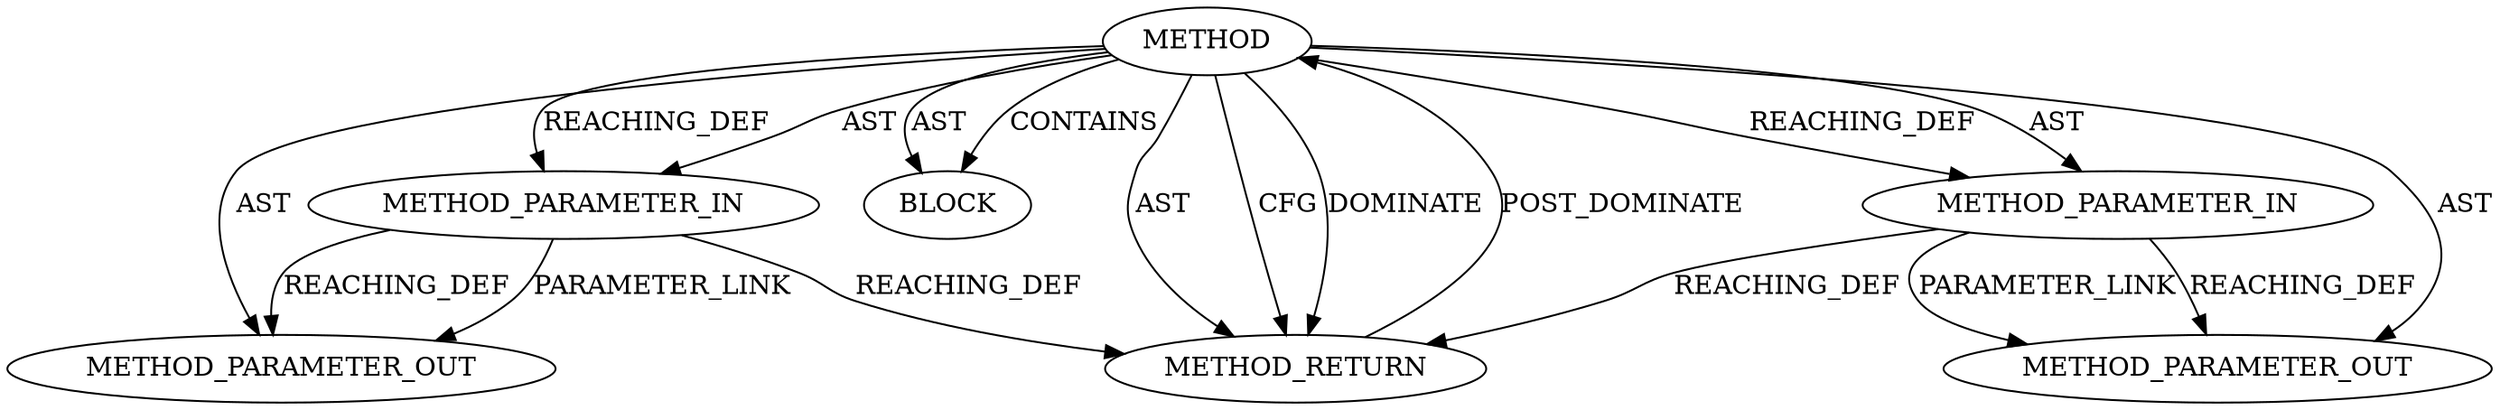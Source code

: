 digraph {
  976 [label=METHOD_PARAMETER_OUT ORDER=2 CODE="p2" IS_VARIADIC=false TYPE_FULL_NAME="ANY" EVALUATION_STRATEGY="BY_VALUE" INDEX=2 NAME="p2"]
  831 [label=BLOCK ORDER=1 ARGUMENT_INDEX=1 CODE="<empty>" TYPE_FULL_NAME="ANY"]
  828 [label=METHOD AST_PARENT_TYPE="NAMESPACE_BLOCK" AST_PARENT_FULL_NAME="<global>" ORDER=0 CODE="<empty>" FULL_NAME="<operator>.cast" IS_EXTERNAL=true FILENAME="<empty>" SIGNATURE="" NAME="<operator>.cast"]
  832 [label=METHOD_RETURN ORDER=2 CODE="RET" TYPE_FULL_NAME="ANY" EVALUATION_STRATEGY="BY_VALUE"]
  829 [label=METHOD_PARAMETER_IN ORDER=1 CODE="p1" IS_VARIADIC=false TYPE_FULL_NAME="ANY" EVALUATION_STRATEGY="BY_VALUE" INDEX=1 NAME="p1"]
  830 [label=METHOD_PARAMETER_IN ORDER=2 CODE="p2" IS_VARIADIC=false TYPE_FULL_NAME="ANY" EVALUATION_STRATEGY="BY_VALUE" INDEX=2 NAME="p2"]
  975 [label=METHOD_PARAMETER_OUT ORDER=1 CODE="p1" IS_VARIADIC=false TYPE_FULL_NAME="ANY" EVALUATION_STRATEGY="BY_VALUE" INDEX=1 NAME="p1"]
  828 -> 832 [label=AST ]
  828 -> 829 [label=REACHING_DEF VARIABLE=""]
  830 -> 832 [label=REACHING_DEF VARIABLE="p2"]
  828 -> 975 [label=AST ]
  828 -> 832 [label=CFG ]
  829 -> 975 [label=PARAMETER_LINK ]
  828 -> 832 [label=DOMINATE ]
  828 -> 831 [label=AST ]
  828 -> 831 [label=CONTAINS ]
  829 -> 975 [label=REACHING_DEF VARIABLE="p1"]
  828 -> 829 [label=AST ]
  832 -> 828 [label=POST_DOMINATE ]
  828 -> 830 [label=REACHING_DEF VARIABLE=""]
  830 -> 976 [label=REACHING_DEF VARIABLE="p2"]
  829 -> 832 [label=REACHING_DEF VARIABLE="p1"]
  830 -> 976 [label=PARAMETER_LINK ]
  828 -> 830 [label=AST ]
  828 -> 976 [label=AST ]
}
